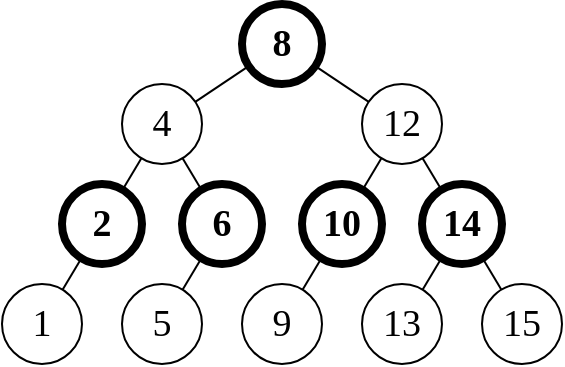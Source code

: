 <mxfile version="23.0.2" type="device">
  <diagram id="UmgI23DoogtdbMWRoTQn" name="第 1 页">
    <mxGraphModel dx="954" dy="674" grid="1" gridSize="10" guides="1" tooltips="1" connect="1" arrows="1" fold="1" page="1" pageScale="1" pageWidth="827" pageHeight="1169" math="0" shadow="0">
      <root>
        <mxCell id="0" />
        <mxCell id="1" parent="0" />
        <mxCell id="3" value="8" style="ellipse;whiteSpace=wrap;html=1;fontFamily=Times New Roman;fontSize=19;fontStyle=1;strokeWidth=4;" parent="1" vertex="1">
          <mxGeometry x="200" y="90" width="40" height="40" as="geometry" />
        </mxCell>
        <mxCell id="4" value="4" style="ellipse;whiteSpace=wrap;html=1;fontFamily=Times New Roman;fontSize=19;strokeWidth=1;fontStyle=0" parent="1" vertex="1">
          <mxGeometry x="140" y="130" width="40" height="40" as="geometry" />
        </mxCell>
        <mxCell id="5" style="edgeStyle=none;html=1;endArrow=none;endFill=0;" parent="1" source="3" target="4" edge="1">
          <mxGeometry relative="1" as="geometry" />
        </mxCell>
        <mxCell id="6" value="2" style="ellipse;whiteSpace=wrap;html=1;fontFamily=Times New Roman;fontSize=19;strokeWidth=4;fontStyle=1" parent="1" vertex="1">
          <mxGeometry x="110" y="180" width="40" height="40" as="geometry" />
        </mxCell>
        <mxCell id="7" style="edgeStyle=none;html=1;endArrow=none;endFill=0;" parent="1" source="4" target="6" edge="1">
          <mxGeometry relative="1" as="geometry" />
        </mxCell>
        <mxCell id="32" style="edgeStyle=none;html=1;endArrow=none;endFill=0;" parent="1" source="8" target="26" edge="1">
          <mxGeometry relative="1" as="geometry" />
        </mxCell>
        <mxCell id="8" value="6" style="ellipse;whiteSpace=wrap;html=1;fontFamily=Times New Roman;fontSize=19;strokeWidth=4;fontStyle=1" parent="1" vertex="1">
          <mxGeometry x="170" y="180" width="40" height="40" as="geometry" />
        </mxCell>
        <mxCell id="9" style="edgeStyle=none;html=1;endArrow=none;endFill=0;" parent="1" source="4" target="8" edge="1">
          <mxGeometry relative="1" as="geometry" />
        </mxCell>
        <mxCell id="10" value="12" style="ellipse;whiteSpace=wrap;html=1;fontFamily=Times New Roman;fontSize=19;strokeWidth=1;fontStyle=0" parent="1" vertex="1">
          <mxGeometry x="260" y="130" width="40" height="40" as="geometry" />
        </mxCell>
        <mxCell id="11" style="edgeStyle=none;html=1;endArrow=none;endFill=0;" parent="1" source="3" target="10" edge="1">
          <mxGeometry relative="1" as="geometry" />
        </mxCell>
        <mxCell id="12" value="9" style="ellipse;whiteSpace=wrap;html=1;fontFamily=Times New Roman;fontSize=19;strokeWidth=1;fontStyle=0" parent="1" vertex="1">
          <mxGeometry x="200" y="230" width="40" height="40" as="geometry" />
        </mxCell>
        <mxCell id="14" value="13" style="ellipse;whiteSpace=wrap;html=1;fontFamily=Times New Roman;fontSize=19;strokeWidth=1;fontStyle=0" parent="1" vertex="1">
          <mxGeometry x="260" y="230" width="40" height="40" as="geometry" />
        </mxCell>
        <mxCell id="15" value="15" style="ellipse;whiteSpace=wrap;html=1;fontFamily=Times New Roman;fontSize=19;strokeWidth=1;fontStyle=0" parent="1" vertex="1">
          <mxGeometry x="320" y="230" width="40" height="40" as="geometry" />
        </mxCell>
        <mxCell id="16" style="edgeStyle=none;html=1;endArrow=none;endFill=0;" parent="1" source="18" target="12" edge="1">
          <mxGeometry relative="1" as="geometry" />
        </mxCell>
        <mxCell id="18" value="10" style="ellipse;whiteSpace=wrap;html=1;fontFamily=Times New Roman;fontSize=19;strokeWidth=4;fillStyle=auto;fillColor=#FFFFFF;fontStyle=1" parent="1" vertex="1">
          <mxGeometry x="230" y="180" width="40" height="40" as="geometry" />
        </mxCell>
        <mxCell id="19" style="edgeStyle=none;html=1;endArrow=none;endFill=0;" parent="1" source="10" target="18" edge="1">
          <mxGeometry relative="1" as="geometry" />
        </mxCell>
        <mxCell id="20" style="edgeStyle=none;html=1;endArrow=none;endFill=0;" parent="1" source="22" target="14" edge="1">
          <mxGeometry relative="1" as="geometry" />
        </mxCell>
        <mxCell id="21" style="edgeStyle=none;html=1;endArrow=none;endFill=0;" parent="1" source="22" target="15" edge="1">
          <mxGeometry relative="1" as="geometry" />
        </mxCell>
        <mxCell id="22" value="14" style="ellipse;whiteSpace=wrap;html=1;fontFamily=Times New Roman;fontSize=19;strokeWidth=4;fillStyle=auto;fillColor=#FFFFFF;fontStyle=1" parent="1" vertex="1">
          <mxGeometry x="290" y="180" width="40" height="40" as="geometry" />
        </mxCell>
        <mxCell id="23" style="edgeStyle=none;html=1;endArrow=none;endFill=0;" parent="1" source="10" target="22" edge="1">
          <mxGeometry relative="1" as="geometry" />
        </mxCell>
        <mxCell id="24" value="1" style="ellipse;whiteSpace=wrap;html=1;fontFamily=Times New Roman;fontSize=19;strokeWidth=1;fillStyle=auto;fillColor=#FFFFFF;fontStyle=0" parent="1" vertex="1">
          <mxGeometry x="80" y="230" width="40" height="40" as="geometry" />
        </mxCell>
        <mxCell id="25" style="edgeStyle=none;html=1;endArrow=none;endFill=0;" parent="1" source="6" target="24" edge="1">
          <mxGeometry relative="1" as="geometry" />
        </mxCell>
        <mxCell id="26" value="5" style="ellipse;whiteSpace=wrap;html=1;fontFamily=Times New Roman;fontSize=19;strokeWidth=1;fillStyle=auto;fillColor=#FFFFFF;fontStyle=0" parent="1" vertex="1">
          <mxGeometry x="140" y="230" width="40" height="40" as="geometry" />
        </mxCell>
      </root>
    </mxGraphModel>
  </diagram>
</mxfile>
